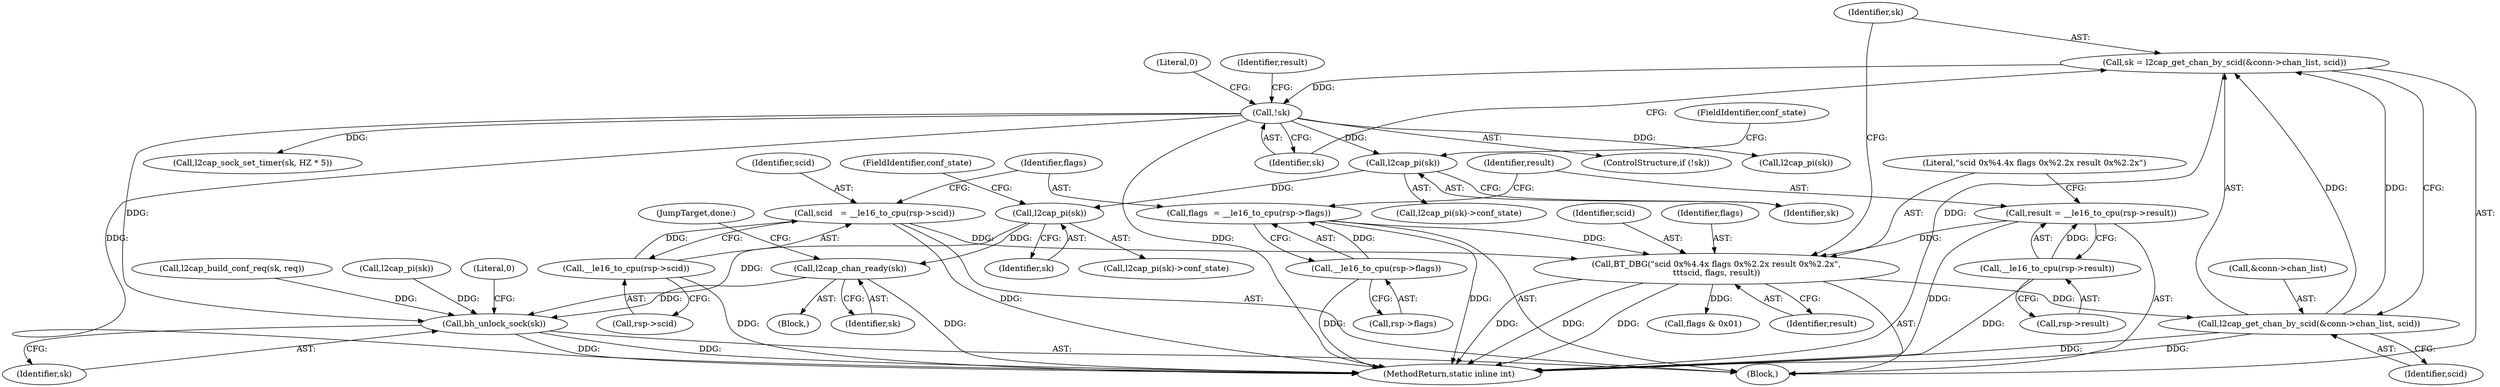 digraph "0_linux_f2fcfcd670257236ebf2088bbdf26f6a8ef459fe_1@API" {
"1000248" [label="(Call,l2cap_chan_ready(sk))"];
"1000238" [label="(Call,l2cap_pi(sk))"];
"1000231" [label="(Call,l2cap_pi(sk))"];
"1000148" [label="(Call,!sk)"];
"1000139" [label="(Call,sk = l2cap_get_chan_by_scid(&conn->chan_list, scid))"];
"1000141" [label="(Call,l2cap_get_chan_by_scid(&conn->chan_list, scid))"];
"1000134" [label="(Call,BT_DBG(\"scid 0x%4.4x flags 0x%2.2x result 0x%2.2x\",\n\t\t\tscid, flags, result))"];
"1000116" [label="(Call,scid   = __le16_to_cpu(rsp->scid))"];
"1000118" [label="(Call,__le16_to_cpu(rsp->scid))"];
"1000122" [label="(Call,flags  = __le16_to_cpu(rsp->flags))"];
"1000124" [label="(Call,__le16_to_cpu(rsp->flags))"];
"1000128" [label="(Call,result = __le16_to_cpu(rsp->result))"];
"1000130" [label="(Call,__le16_to_cpu(rsp->result))"];
"1000251" [label="(Call,bh_unlock_sock(sk))"];
"1000137" [label="(Identifier,flags)"];
"1000238" [label="(Call,l2cap_pi(sk))"];
"1000124" [label="(Call,__le16_to_cpu(rsp->flags))"];
"1000252" [label="(Identifier,sk)"];
"1000250" [label="(JumpTarget,done:)"];
"1000149" [label="(Identifier,sk)"];
"1000141" [label="(Call,l2cap_get_chan_by_scid(&conn->chan_list, scid))"];
"1000151" [label="(Literal,0)"];
"1000211" [label="(Call,l2cap_pi(sk))"];
"1000147" [label="(ControlStructure,if (!sk))"];
"1000153" [label="(Identifier,result)"];
"1000162" [label="(Call,l2cap_pi(sk))"];
"1000146" [label="(Identifier,scid)"];
"1000129" [label="(Identifier,result)"];
"1000122" [label="(Call,flags  = __le16_to_cpu(rsp->flags))"];
"1000233" [label="(FieldIdentifier,conf_state)"];
"1000189" [label="(Call,l2cap_sock_set_timer(sk, HZ * 5))"];
"1000254" [label="(Literal,0)"];
"1000232" [label="(Identifier,sk)"];
"1000118" [label="(Call,__le16_to_cpu(rsp->scid))"];
"1000231" [label="(Call,l2cap_pi(sk))"];
"1000119" [label="(Call,rsp->scid)"];
"1000139" [label="(Call,sk = l2cap_get_chan_by_scid(&conn->chan_list, scid))"];
"1000105" [label="(Block,)"];
"1000125" [label="(Call,rsp->flags)"];
"1000242" [label="(Block,)"];
"1000255" [label="(MethodReturn,static inline int)"];
"1000136" [label="(Identifier,scid)"];
"1000249" [label="(Identifier,sk)"];
"1000131" [label="(Call,rsp->result)"];
"1000148" [label="(Call,!sk)"];
"1000116" [label="(Call,scid   = __le16_to_cpu(rsp->scid))"];
"1000128" [label="(Call,result = __le16_to_cpu(rsp->result))"];
"1000123" [label="(Identifier,flags)"];
"1000173" [label="(Call,l2cap_build_conf_req(sk, req))"];
"1000138" [label="(Identifier,result)"];
"1000237" [label="(Call,l2cap_pi(sk)->conf_state)"];
"1000134" [label="(Call,BT_DBG(\"scid 0x%4.4x flags 0x%2.2x result 0x%2.2x\",\n\t\t\tscid, flags, result))"];
"1000225" [label="(Call,flags & 0x01)"];
"1000240" [label="(FieldIdentifier,conf_state)"];
"1000230" [label="(Call,l2cap_pi(sk)->conf_state)"];
"1000140" [label="(Identifier,sk)"];
"1000142" [label="(Call,&conn->chan_list)"];
"1000135" [label="(Literal,\"scid 0x%4.4x flags 0x%2.2x result 0x%2.2x\")"];
"1000239" [label="(Identifier,sk)"];
"1000251" [label="(Call,bh_unlock_sock(sk))"];
"1000117" [label="(Identifier,scid)"];
"1000248" [label="(Call,l2cap_chan_ready(sk))"];
"1000130" [label="(Call,__le16_to_cpu(rsp->result))"];
"1000248" -> "1000242"  [label="AST: "];
"1000248" -> "1000249"  [label="CFG: "];
"1000249" -> "1000248"  [label="AST: "];
"1000250" -> "1000248"  [label="CFG: "];
"1000248" -> "1000255"  [label="DDG: "];
"1000238" -> "1000248"  [label="DDG: "];
"1000248" -> "1000251"  [label="DDG: "];
"1000238" -> "1000237"  [label="AST: "];
"1000238" -> "1000239"  [label="CFG: "];
"1000239" -> "1000238"  [label="AST: "];
"1000240" -> "1000238"  [label="CFG: "];
"1000231" -> "1000238"  [label="DDG: "];
"1000238" -> "1000251"  [label="DDG: "];
"1000231" -> "1000230"  [label="AST: "];
"1000231" -> "1000232"  [label="CFG: "];
"1000232" -> "1000231"  [label="AST: "];
"1000233" -> "1000231"  [label="CFG: "];
"1000148" -> "1000231"  [label="DDG: "];
"1000148" -> "1000147"  [label="AST: "];
"1000148" -> "1000149"  [label="CFG: "];
"1000149" -> "1000148"  [label="AST: "];
"1000151" -> "1000148"  [label="CFG: "];
"1000153" -> "1000148"  [label="CFG: "];
"1000148" -> "1000255"  [label="DDG: "];
"1000148" -> "1000255"  [label="DDG: "];
"1000139" -> "1000148"  [label="DDG: "];
"1000148" -> "1000162"  [label="DDG: "];
"1000148" -> "1000189"  [label="DDG: "];
"1000148" -> "1000251"  [label="DDG: "];
"1000139" -> "1000105"  [label="AST: "];
"1000139" -> "1000141"  [label="CFG: "];
"1000140" -> "1000139"  [label="AST: "];
"1000141" -> "1000139"  [label="AST: "];
"1000149" -> "1000139"  [label="CFG: "];
"1000139" -> "1000255"  [label="DDG: "];
"1000141" -> "1000139"  [label="DDG: "];
"1000141" -> "1000139"  [label="DDG: "];
"1000141" -> "1000146"  [label="CFG: "];
"1000142" -> "1000141"  [label="AST: "];
"1000146" -> "1000141"  [label="AST: "];
"1000141" -> "1000255"  [label="DDG: "];
"1000141" -> "1000255"  [label="DDG: "];
"1000134" -> "1000141"  [label="DDG: "];
"1000134" -> "1000105"  [label="AST: "];
"1000134" -> "1000138"  [label="CFG: "];
"1000135" -> "1000134"  [label="AST: "];
"1000136" -> "1000134"  [label="AST: "];
"1000137" -> "1000134"  [label="AST: "];
"1000138" -> "1000134"  [label="AST: "];
"1000140" -> "1000134"  [label="CFG: "];
"1000134" -> "1000255"  [label="DDG: "];
"1000134" -> "1000255"  [label="DDG: "];
"1000134" -> "1000255"  [label="DDG: "];
"1000116" -> "1000134"  [label="DDG: "];
"1000122" -> "1000134"  [label="DDG: "];
"1000128" -> "1000134"  [label="DDG: "];
"1000134" -> "1000225"  [label="DDG: "];
"1000116" -> "1000105"  [label="AST: "];
"1000116" -> "1000118"  [label="CFG: "];
"1000117" -> "1000116"  [label="AST: "];
"1000118" -> "1000116"  [label="AST: "];
"1000123" -> "1000116"  [label="CFG: "];
"1000116" -> "1000255"  [label="DDG: "];
"1000118" -> "1000116"  [label="DDG: "];
"1000118" -> "1000119"  [label="CFG: "];
"1000119" -> "1000118"  [label="AST: "];
"1000118" -> "1000255"  [label="DDG: "];
"1000122" -> "1000105"  [label="AST: "];
"1000122" -> "1000124"  [label="CFG: "];
"1000123" -> "1000122"  [label="AST: "];
"1000124" -> "1000122"  [label="AST: "];
"1000129" -> "1000122"  [label="CFG: "];
"1000122" -> "1000255"  [label="DDG: "];
"1000124" -> "1000122"  [label="DDG: "];
"1000124" -> "1000125"  [label="CFG: "];
"1000125" -> "1000124"  [label="AST: "];
"1000124" -> "1000255"  [label="DDG: "];
"1000128" -> "1000105"  [label="AST: "];
"1000128" -> "1000130"  [label="CFG: "];
"1000129" -> "1000128"  [label="AST: "];
"1000130" -> "1000128"  [label="AST: "];
"1000135" -> "1000128"  [label="CFG: "];
"1000128" -> "1000255"  [label="DDG: "];
"1000130" -> "1000128"  [label="DDG: "];
"1000130" -> "1000131"  [label="CFG: "];
"1000131" -> "1000130"  [label="AST: "];
"1000130" -> "1000255"  [label="DDG: "];
"1000251" -> "1000105"  [label="AST: "];
"1000251" -> "1000252"  [label="CFG: "];
"1000252" -> "1000251"  [label="AST: "];
"1000254" -> "1000251"  [label="CFG: "];
"1000251" -> "1000255"  [label="DDG: "];
"1000251" -> "1000255"  [label="DDG: "];
"1000211" -> "1000251"  [label="DDG: "];
"1000173" -> "1000251"  [label="DDG: "];
}
